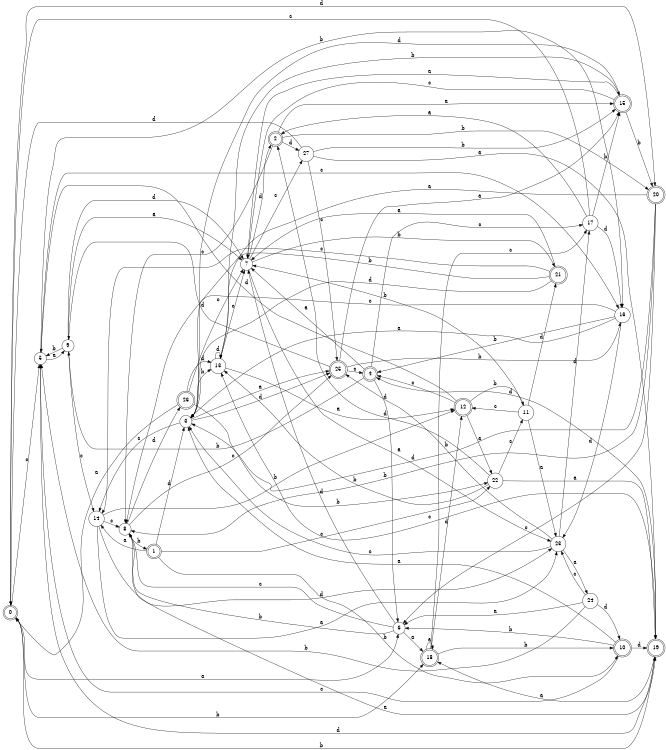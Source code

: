 digraph n23_7 {
__start0 [label="" shape="none"];

rankdir=LR;
size="8,5";

s0 [style="rounded,filled", color="black", fillcolor="white" shape="doublecircle", label="0"];
s1 [style="rounded,filled", color="black", fillcolor="white" shape="doublecircle", label="1"];
s2 [style="rounded,filled", color="black", fillcolor="white" shape="doublecircle", label="2"];
s3 [style="filled", color="black", fillcolor="white" shape="circle", label="3"];
s4 [style="rounded,filled", color="black", fillcolor="white" shape="doublecircle", label="4"];
s5 [style="filled", color="black", fillcolor="white" shape="circle", label="5"];
s6 [style="filled", color="black", fillcolor="white" shape="circle", label="6"];
s7 [style="filled", color="black", fillcolor="white" shape="circle", label="7"];
s8 [style="filled", color="black", fillcolor="white" shape="circle", label="8"];
s9 [style="filled", color="black", fillcolor="white" shape="circle", label="9"];
s10 [style="rounded,filled", color="black", fillcolor="white" shape="doublecircle", label="10"];
s11 [style="filled", color="black", fillcolor="white" shape="circle", label="11"];
s12 [style="rounded,filled", color="black", fillcolor="white" shape="doublecircle", label="12"];
s13 [style="filled", color="black", fillcolor="white" shape="circle", label="13"];
s14 [style="filled", color="black", fillcolor="white" shape="circle", label="14"];
s15 [style="rounded,filled", color="black", fillcolor="white" shape="doublecircle", label="15"];
s16 [style="filled", color="black", fillcolor="white" shape="circle", label="16"];
s17 [style="filled", color="black", fillcolor="white" shape="circle", label="17"];
s18 [style="rounded,filled", color="black", fillcolor="white" shape="doublecircle", label="18"];
s19 [style="rounded,filled", color="black", fillcolor="white" shape="doublecircle", label="19"];
s20 [style="rounded,filled", color="black", fillcolor="white" shape="doublecircle", label="20"];
s21 [style="rounded,filled", color="black", fillcolor="white" shape="doublecircle", label="21"];
s22 [style="filled", color="black", fillcolor="white" shape="circle", label="22"];
s23 [style="filled", color="black", fillcolor="white" shape="circle", label="23"];
s24 [style="filled", color="black", fillcolor="white" shape="circle", label="24"];
s25 [style="rounded,filled", color="black", fillcolor="white" shape="doublecircle", label="25"];
s26 [style="rounded,filled", color="black", fillcolor="white" shape="doublecircle", label="26"];
s27 [style="filled", color="black", fillcolor="white" shape="circle", label="27"];
s0 -> s6 [label="a"];
s0 -> s18 [label="b"];
s0 -> s5 [label="c"];
s0 -> s20 [label="d"];
s1 -> s14 [label="a"];
s1 -> s10 [label="b"];
s1 -> s22 [label="c"];
s1 -> s3 [label="d"];
s2 -> s15 [label="a"];
s2 -> s20 [label="b"];
s2 -> s8 [label="c"];
s2 -> s27 [label="d"];
s3 -> s25 [label="a"];
s3 -> s13 [label="b"];
s3 -> s14 [label="c"];
s3 -> s25 [label="d"];
s4 -> s7 [label="a"];
s4 -> s9 [label="b"];
s4 -> s17 [label="c"];
s4 -> s6 [label="d"];
s5 -> s9 [label="a"];
s5 -> s16 [label="b"];
s5 -> s16 [label="c"];
s5 -> s19 [label="d"];
s6 -> s18 [label="a"];
s6 -> s8 [label="b"];
s6 -> s8 [label="c"];
s6 -> s7 [label="d"];
s7 -> s23 [label="a"];
s7 -> s21 [label="b"];
s7 -> s27 [label="c"];
s7 -> s2 [label="d"];
s8 -> s19 [label="a"];
s8 -> s1 [label="b"];
s8 -> s25 [label="c"];
s8 -> s26 [label="d"];
s9 -> s7 [label="a"];
s9 -> s5 [label="b"];
s9 -> s14 [label="c"];
s9 -> s7 [label="d"];
s10 -> s3 [label="a"];
s10 -> s6 [label="b"];
s10 -> s5 [label="c"];
s10 -> s19 [label="d"];
s11 -> s23 [label="a"];
s11 -> s7 [label="b"];
s11 -> s12 [label="c"];
s11 -> s21 [label="d"];
s12 -> s22 [label="a"];
s12 -> s11 [label="b"];
s12 -> s4 [label="c"];
s12 -> s5 [label="d"];
s13 -> s12 [label="a"];
s13 -> s15 [label="b"];
s13 -> s7 [label="c"];
s13 -> s13 [label="d"];
s14 -> s23 [label="a"];
s14 -> s12 [label="b"];
s14 -> s8 [label="c"];
s14 -> s23 [label="d"];
s15 -> s7 [label="a"];
s15 -> s20 [label="b"];
s15 -> s7 [label="c"];
s15 -> s3 [label="d"];
s16 -> s3 [label="a"];
s16 -> s4 [label="b"];
s16 -> s8 [label="c"];
s16 -> s23 [label="d"];
s17 -> s2 [label="a"];
s17 -> s15 [label="b"];
s17 -> s0 [label="c"];
s17 -> s16 [label="d"];
s18 -> s18 [label="a"];
s18 -> s10 [label="b"];
s18 -> s17 [label="c"];
s18 -> s12 [label="d"];
s19 -> s18 [label="a"];
s19 -> s0 [label="b"];
s19 -> s13 [label="c"];
s19 -> s4 [label="d"];
s20 -> s13 [label="a"];
s20 -> s8 [label="b"];
s20 -> s6 [label="c"];
s20 -> s3 [label="d"];
s21 -> s7 [label="a"];
s21 -> s3 [label="b"];
s21 -> s14 [label="c"];
s21 -> s3 [label="d"];
s22 -> s19 [label="a"];
s22 -> s13 [label="b"];
s22 -> s11 [label="c"];
s22 -> s2 [label="d"];
s23 -> s24 [label="a"];
s23 -> s25 [label="b"];
s23 -> s3 [label="c"];
s23 -> s17 [label="d"];
s24 -> s6 [label="a"];
s24 -> s5 [label="b"];
s24 -> s23 [label="c"];
s24 -> s10 [label="d"];
s25 -> s15 [label="a"];
s25 -> s16 [label="b"];
s25 -> s4 [label="c"];
s25 -> s9 [label="d"];
s26 -> s0 [label="a"];
s26 -> s22 [label="b"];
s26 -> s7 [label="c"];
s26 -> s13 [label="d"];
s27 -> s19 [label="a"];
s27 -> s15 [label="b"];
s27 -> s25 [label="c"];
s27 -> s0 [label="d"];

}